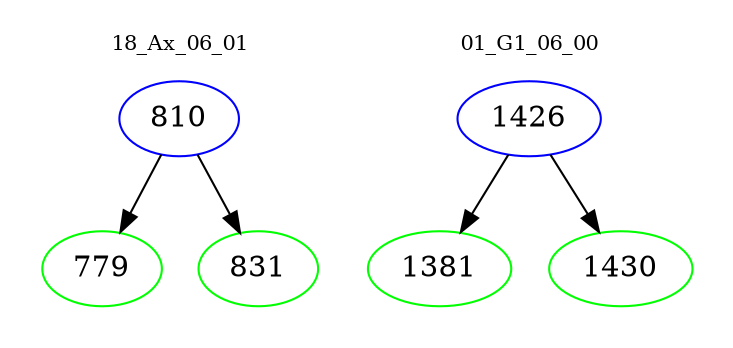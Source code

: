 digraph{
subgraph cluster_0 {
color = white
label = "18_Ax_06_01";
fontsize=10;
T0_810 [label="810", color="blue"]
T0_810 -> T0_779 [color="black"]
T0_779 [label="779", color="green"]
T0_810 -> T0_831 [color="black"]
T0_831 [label="831", color="green"]
}
subgraph cluster_1 {
color = white
label = "01_G1_06_00";
fontsize=10;
T1_1426 [label="1426", color="blue"]
T1_1426 -> T1_1381 [color="black"]
T1_1381 [label="1381", color="green"]
T1_1426 -> T1_1430 [color="black"]
T1_1430 [label="1430", color="green"]
}
}
